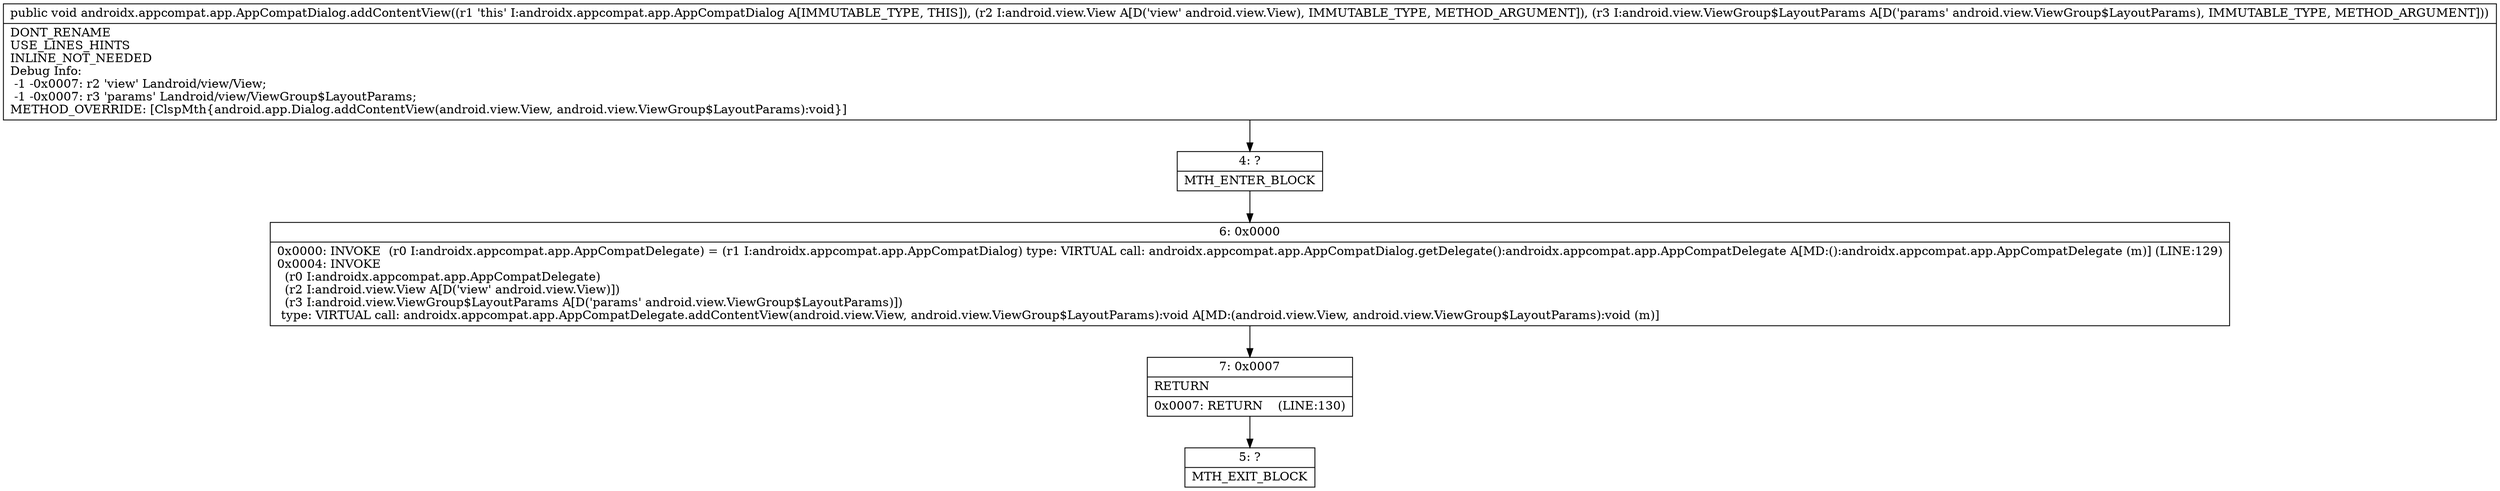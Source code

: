 digraph "CFG forandroidx.appcompat.app.AppCompatDialog.addContentView(Landroid\/view\/View;Landroid\/view\/ViewGroup$LayoutParams;)V" {
Node_4 [shape=record,label="{4\:\ ?|MTH_ENTER_BLOCK\l}"];
Node_6 [shape=record,label="{6\:\ 0x0000|0x0000: INVOKE  (r0 I:androidx.appcompat.app.AppCompatDelegate) = (r1 I:androidx.appcompat.app.AppCompatDialog) type: VIRTUAL call: androidx.appcompat.app.AppCompatDialog.getDelegate():androidx.appcompat.app.AppCompatDelegate A[MD:():androidx.appcompat.app.AppCompatDelegate (m)] (LINE:129)\l0x0004: INVOKE  \l  (r0 I:androidx.appcompat.app.AppCompatDelegate)\l  (r2 I:android.view.View A[D('view' android.view.View)])\l  (r3 I:android.view.ViewGroup$LayoutParams A[D('params' android.view.ViewGroup$LayoutParams)])\l type: VIRTUAL call: androidx.appcompat.app.AppCompatDelegate.addContentView(android.view.View, android.view.ViewGroup$LayoutParams):void A[MD:(android.view.View, android.view.ViewGroup$LayoutParams):void (m)]\l}"];
Node_7 [shape=record,label="{7\:\ 0x0007|RETURN\l|0x0007: RETURN    (LINE:130)\l}"];
Node_5 [shape=record,label="{5\:\ ?|MTH_EXIT_BLOCK\l}"];
MethodNode[shape=record,label="{public void androidx.appcompat.app.AppCompatDialog.addContentView((r1 'this' I:androidx.appcompat.app.AppCompatDialog A[IMMUTABLE_TYPE, THIS]), (r2 I:android.view.View A[D('view' android.view.View), IMMUTABLE_TYPE, METHOD_ARGUMENT]), (r3 I:android.view.ViewGroup$LayoutParams A[D('params' android.view.ViewGroup$LayoutParams), IMMUTABLE_TYPE, METHOD_ARGUMENT]))  | DONT_RENAME\lUSE_LINES_HINTS\lINLINE_NOT_NEEDED\lDebug Info:\l  \-1 \-0x0007: r2 'view' Landroid\/view\/View;\l  \-1 \-0x0007: r3 'params' Landroid\/view\/ViewGroup$LayoutParams;\lMETHOD_OVERRIDE: [ClspMth\{android.app.Dialog.addContentView(android.view.View, android.view.ViewGroup$LayoutParams):void\}]\l}"];
MethodNode -> Node_4;Node_4 -> Node_6;
Node_6 -> Node_7;
Node_7 -> Node_5;
}

